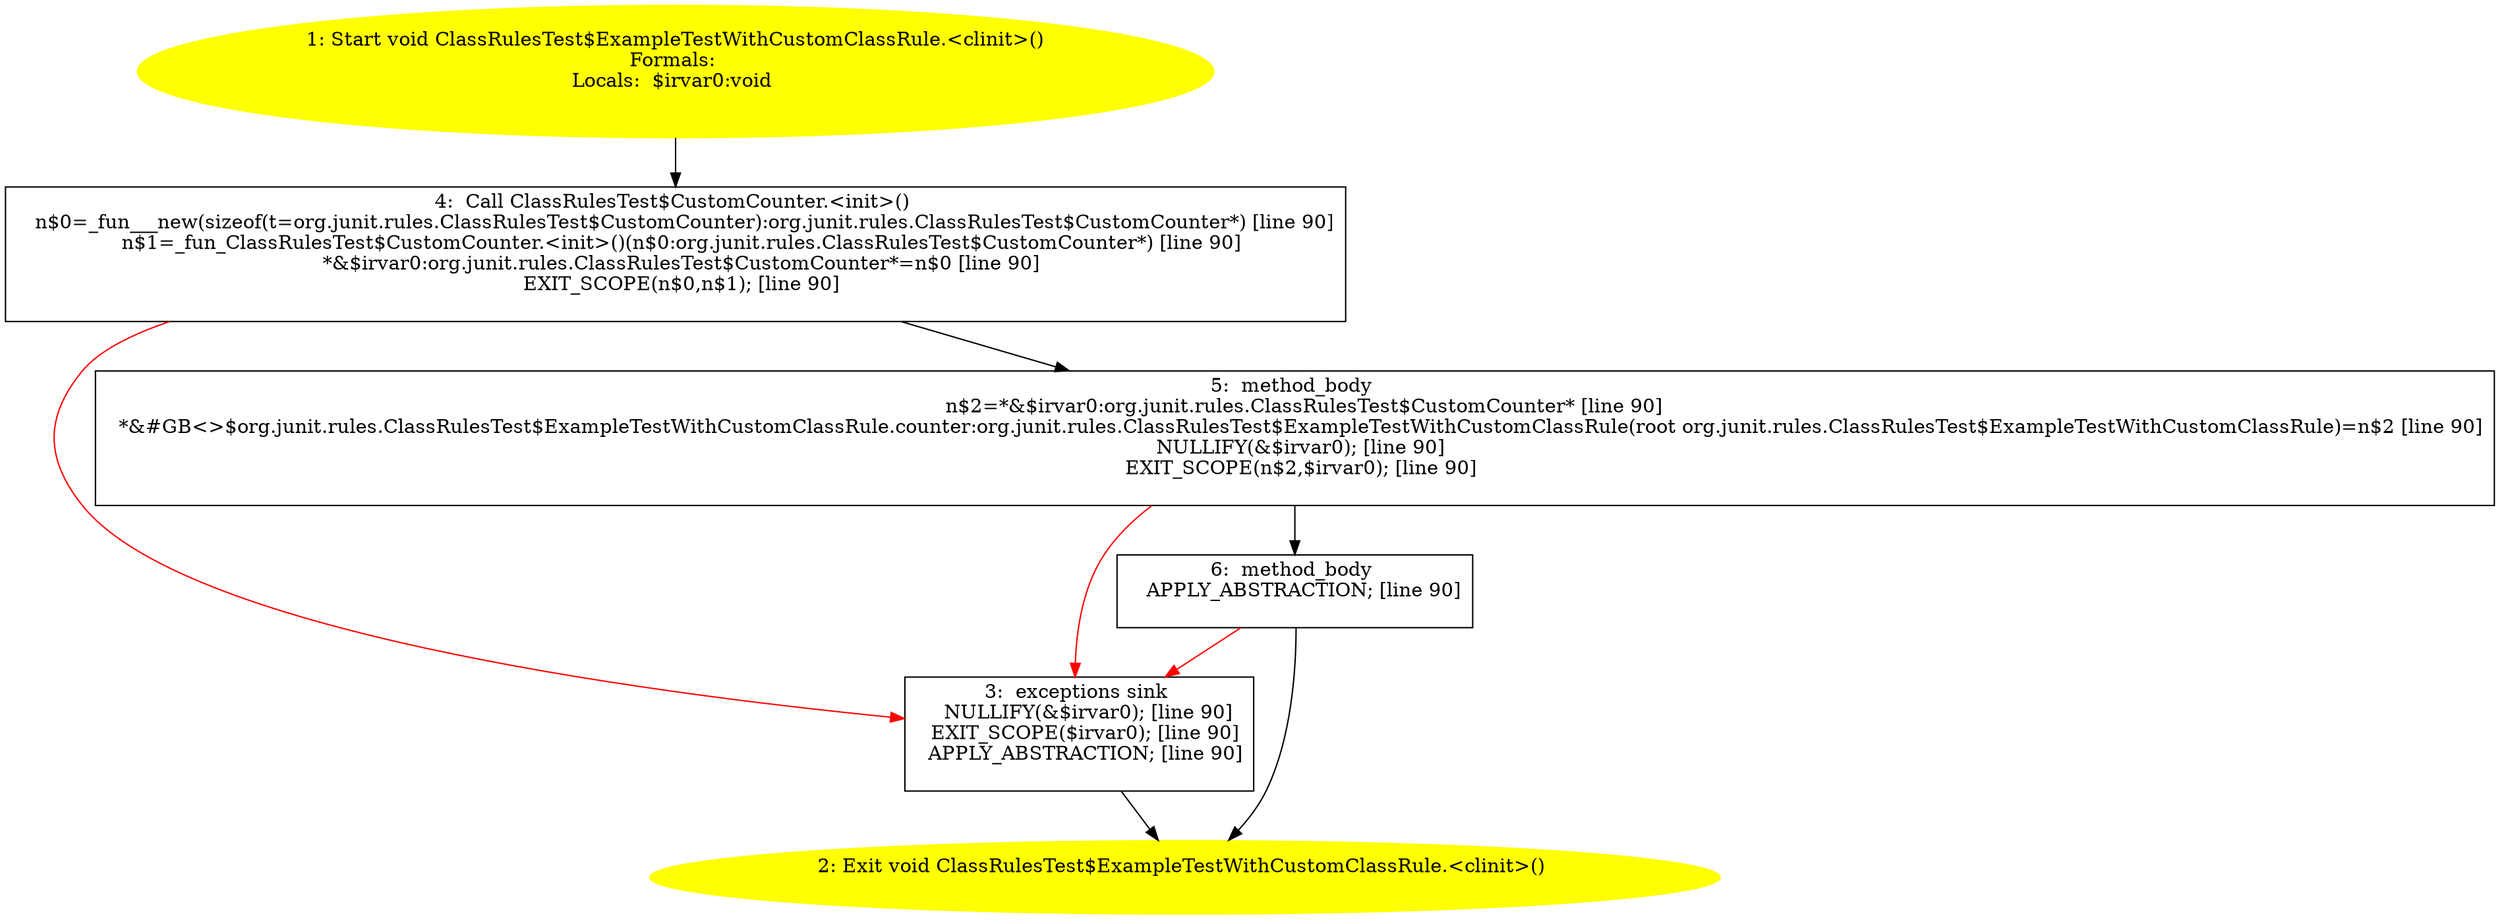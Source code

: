 /* @generated */
digraph cfg {
"org.junit.rules.ClassRulesTest$ExampleTestWithCustomClassRule.<clinit>():void.735ced98c4f77d05353c800259da95f3_1" [label="1: Start void ClassRulesTest$ExampleTestWithCustomClassRule.<clinit>()\nFormals: \nLocals:  $irvar0:void \n  " color=yellow style=filled]
	

	 "org.junit.rules.ClassRulesTest$ExampleTestWithCustomClassRule.<clinit>():void.735ced98c4f77d05353c800259da95f3_1" -> "org.junit.rules.ClassRulesTest$ExampleTestWithCustomClassRule.<clinit>():void.735ced98c4f77d05353c800259da95f3_4" ;
"org.junit.rules.ClassRulesTest$ExampleTestWithCustomClassRule.<clinit>():void.735ced98c4f77d05353c800259da95f3_2" [label="2: Exit void ClassRulesTest$ExampleTestWithCustomClassRule.<clinit>() \n  " color=yellow style=filled]
	

"org.junit.rules.ClassRulesTest$ExampleTestWithCustomClassRule.<clinit>():void.735ced98c4f77d05353c800259da95f3_3" [label="3:  exceptions sink \n   NULLIFY(&$irvar0); [line 90]\n  EXIT_SCOPE($irvar0); [line 90]\n  APPLY_ABSTRACTION; [line 90]\n " shape="box"]
	

	 "org.junit.rules.ClassRulesTest$ExampleTestWithCustomClassRule.<clinit>():void.735ced98c4f77d05353c800259da95f3_3" -> "org.junit.rules.ClassRulesTest$ExampleTestWithCustomClassRule.<clinit>():void.735ced98c4f77d05353c800259da95f3_2" ;
"org.junit.rules.ClassRulesTest$ExampleTestWithCustomClassRule.<clinit>():void.735ced98c4f77d05353c800259da95f3_4" [label="4:  Call ClassRulesTest$CustomCounter.<init>() \n   n$0=_fun___new(sizeof(t=org.junit.rules.ClassRulesTest$CustomCounter):org.junit.rules.ClassRulesTest$CustomCounter*) [line 90]\n  n$1=_fun_ClassRulesTest$CustomCounter.<init>()(n$0:org.junit.rules.ClassRulesTest$CustomCounter*) [line 90]\n  *&$irvar0:org.junit.rules.ClassRulesTest$CustomCounter*=n$0 [line 90]\n  EXIT_SCOPE(n$0,n$1); [line 90]\n " shape="box"]
	

	 "org.junit.rules.ClassRulesTest$ExampleTestWithCustomClassRule.<clinit>():void.735ced98c4f77d05353c800259da95f3_4" -> "org.junit.rules.ClassRulesTest$ExampleTestWithCustomClassRule.<clinit>():void.735ced98c4f77d05353c800259da95f3_5" ;
	 "org.junit.rules.ClassRulesTest$ExampleTestWithCustomClassRule.<clinit>():void.735ced98c4f77d05353c800259da95f3_4" -> "org.junit.rules.ClassRulesTest$ExampleTestWithCustomClassRule.<clinit>():void.735ced98c4f77d05353c800259da95f3_3" [color="red" ];
"org.junit.rules.ClassRulesTest$ExampleTestWithCustomClassRule.<clinit>():void.735ced98c4f77d05353c800259da95f3_5" [label="5:  method_body \n   n$2=*&$irvar0:org.junit.rules.ClassRulesTest$CustomCounter* [line 90]\n  *&#GB<>$org.junit.rules.ClassRulesTest$ExampleTestWithCustomClassRule.counter:org.junit.rules.ClassRulesTest$ExampleTestWithCustomClassRule(root org.junit.rules.ClassRulesTest$ExampleTestWithCustomClassRule)=n$2 [line 90]\n  NULLIFY(&$irvar0); [line 90]\n  EXIT_SCOPE(n$2,$irvar0); [line 90]\n " shape="box"]
	

	 "org.junit.rules.ClassRulesTest$ExampleTestWithCustomClassRule.<clinit>():void.735ced98c4f77d05353c800259da95f3_5" -> "org.junit.rules.ClassRulesTest$ExampleTestWithCustomClassRule.<clinit>():void.735ced98c4f77d05353c800259da95f3_6" ;
	 "org.junit.rules.ClassRulesTest$ExampleTestWithCustomClassRule.<clinit>():void.735ced98c4f77d05353c800259da95f3_5" -> "org.junit.rules.ClassRulesTest$ExampleTestWithCustomClassRule.<clinit>():void.735ced98c4f77d05353c800259da95f3_3" [color="red" ];
"org.junit.rules.ClassRulesTest$ExampleTestWithCustomClassRule.<clinit>():void.735ced98c4f77d05353c800259da95f3_6" [label="6:  method_body \n   APPLY_ABSTRACTION; [line 90]\n " shape="box"]
	

	 "org.junit.rules.ClassRulesTest$ExampleTestWithCustomClassRule.<clinit>():void.735ced98c4f77d05353c800259da95f3_6" -> "org.junit.rules.ClassRulesTest$ExampleTestWithCustomClassRule.<clinit>():void.735ced98c4f77d05353c800259da95f3_2" ;
	 "org.junit.rules.ClassRulesTest$ExampleTestWithCustomClassRule.<clinit>():void.735ced98c4f77d05353c800259da95f3_6" -> "org.junit.rules.ClassRulesTest$ExampleTestWithCustomClassRule.<clinit>():void.735ced98c4f77d05353c800259da95f3_3" [color="red" ];
}
